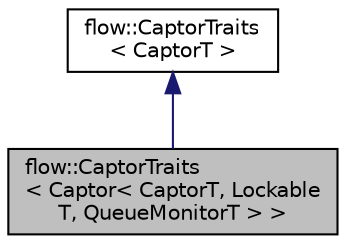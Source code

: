 digraph "flow::CaptorTraits&lt; Captor&lt; CaptorT, LockableT, QueueMonitorT &gt; &gt;"
{
 // LATEX_PDF_SIZE
  edge [fontname="Helvetica",fontsize="10",labelfontname="Helvetica",labelfontsize="10"];
  node [fontname="Helvetica",fontsize="10",shape=record];
  Node1 [label="flow::CaptorTraits\l\< Captor\< CaptorT, Lockable\lT, QueueMonitorT \> \>",height=0.2,width=0.4,color="black", fillcolor="grey75", style="filled", fontcolor="black",tooltip="Traits struct for captor types."];
  Node2 -> Node1 [dir="back",color="midnightblue",fontsize="10",style="solid",fontname="Helvetica"];
  Node2 [label="flow::CaptorTraits\l\< CaptorT \>",height=0.2,width=0.4,color="black", fillcolor="white", style="filled",URL="$structflow_1_1_captor_traits.html",tooltip="Traits struct for captor types."];
}
